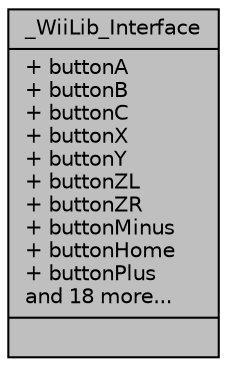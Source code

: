 digraph "_WiiLib_Interface"
{
  edge [fontname="Helvetica",fontsize="10",labelfontname="Helvetica",labelfontsize="10"];
  node [fontname="Helvetica",fontsize="10",shape=record];
  Node1 [label="{_WiiLib_Interface\n|+ buttonA\l+ buttonB\l+ buttonC\l+ buttonX\l+ buttonY\l+ buttonZL\l+ buttonZR\l+ buttonMinus\l+ buttonHome\l+ buttonPlus\land 18 more...\l|}",height=0.2,width=0.4,color="black", fillcolor="grey75", style="filled", fontcolor="black"];
}
